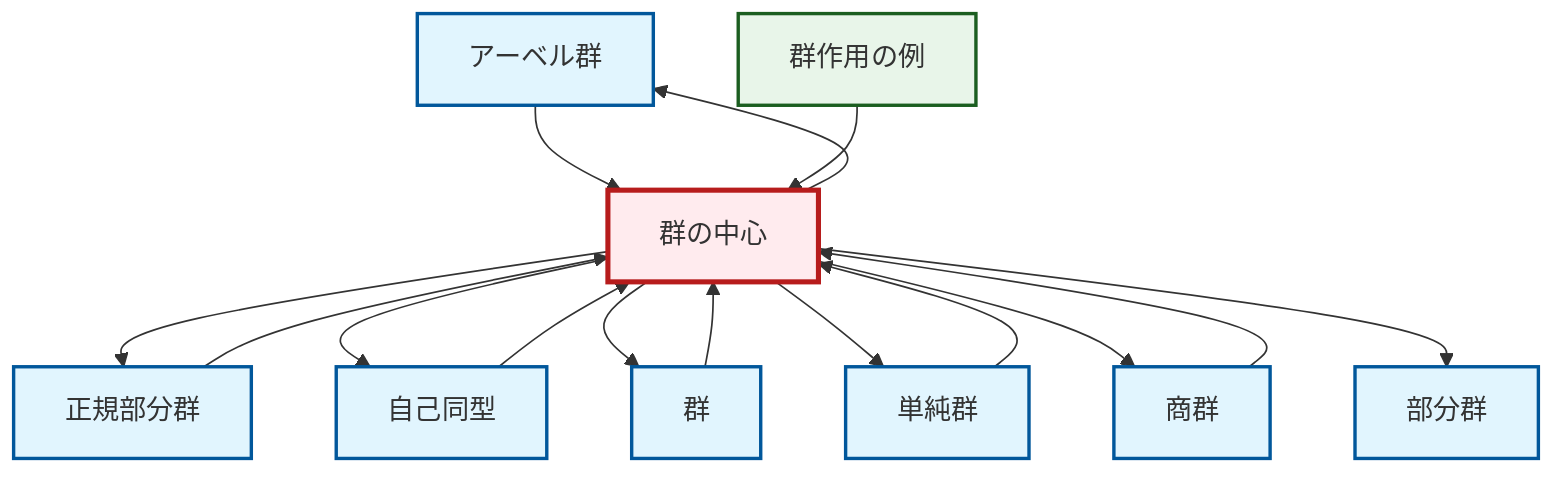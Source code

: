 graph TD
    classDef definition fill:#e1f5fe,stroke:#01579b,stroke-width:2px
    classDef theorem fill:#f3e5f5,stroke:#4a148c,stroke-width:2px
    classDef axiom fill:#fff3e0,stroke:#e65100,stroke-width:2px
    classDef example fill:#e8f5e9,stroke:#1b5e20,stroke-width:2px
    classDef current fill:#ffebee,stroke:#b71c1c,stroke-width:3px
    def-abelian-group["アーベル群"]:::definition
    def-center-of-group["群の中心"]:::definition
    def-group["群"]:::definition
    def-quotient-group["商群"]:::definition
    def-normal-subgroup["正規部分群"]:::definition
    ex-group-action-examples["群作用の例"]:::example
    def-subgroup["部分群"]:::definition
    def-simple-group["単純群"]:::definition
    def-automorphism["自己同型"]:::definition
    def-abelian-group --> def-center-of-group
    def-center-of-group --> def-normal-subgroup
    def-center-of-group --> def-abelian-group
    def-simple-group --> def-center-of-group
    def-center-of-group --> def-automorphism
    def-center-of-group --> def-group
    ex-group-action-examples --> def-center-of-group
    def-center-of-group --> def-simple-group
    def-center-of-group --> def-quotient-group
    def-automorphism --> def-center-of-group
    def-normal-subgroup --> def-center-of-group
    def-center-of-group --> def-subgroup
    def-quotient-group --> def-center-of-group
    def-group --> def-center-of-group
    class def-center-of-group current